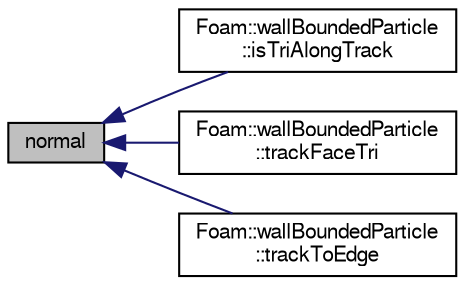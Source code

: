 digraph "normal"
{
  bgcolor="transparent";
  edge [fontname="FreeSans",fontsize="10",labelfontname="FreeSans",labelfontsize="10"];
  node [fontname="FreeSans",fontsize="10",shape=record];
  rankdir="LR";
  Node1 [label="normal",height=0.2,width=0.4,color="black", fillcolor="grey75", style="filled" fontcolor="black"];
  Node1 -> Node2 [dir="back",color="midnightblue",fontsize="10",style="solid",fontname="FreeSans"];
  Node2 [label="Foam::wallBoundedParticle\l::isTriAlongTrack",height=0.2,width=0.4,color="black",URL="$a02752.html#a92114475fe764fd1e7e09cc4d4873edb",tooltip="Is current triangle in the track direction. "];
  Node1 -> Node3 [dir="back",color="midnightblue",fontsize="10",style="solid",fontname="FreeSans"];
  Node3 [label="Foam::wallBoundedParticle\l::trackFaceTri",height=0.2,width=0.4,color="black",URL="$a02752.html#ace2556eafc9c11fe6680a512cd5b4120",tooltip="Track through single triangle. "];
  Node1 -> Node4 [dir="back",color="midnightblue",fontsize="10",style="solid",fontname="FreeSans"];
  Node4 [label="Foam::wallBoundedParticle\l::trackToEdge",height=0.2,width=0.4,color="black",URL="$a02752.html#aff365968e28acf42244334b7c926dee6",tooltip="Track particle to a given position and returns 1.0 if the. "];
}
